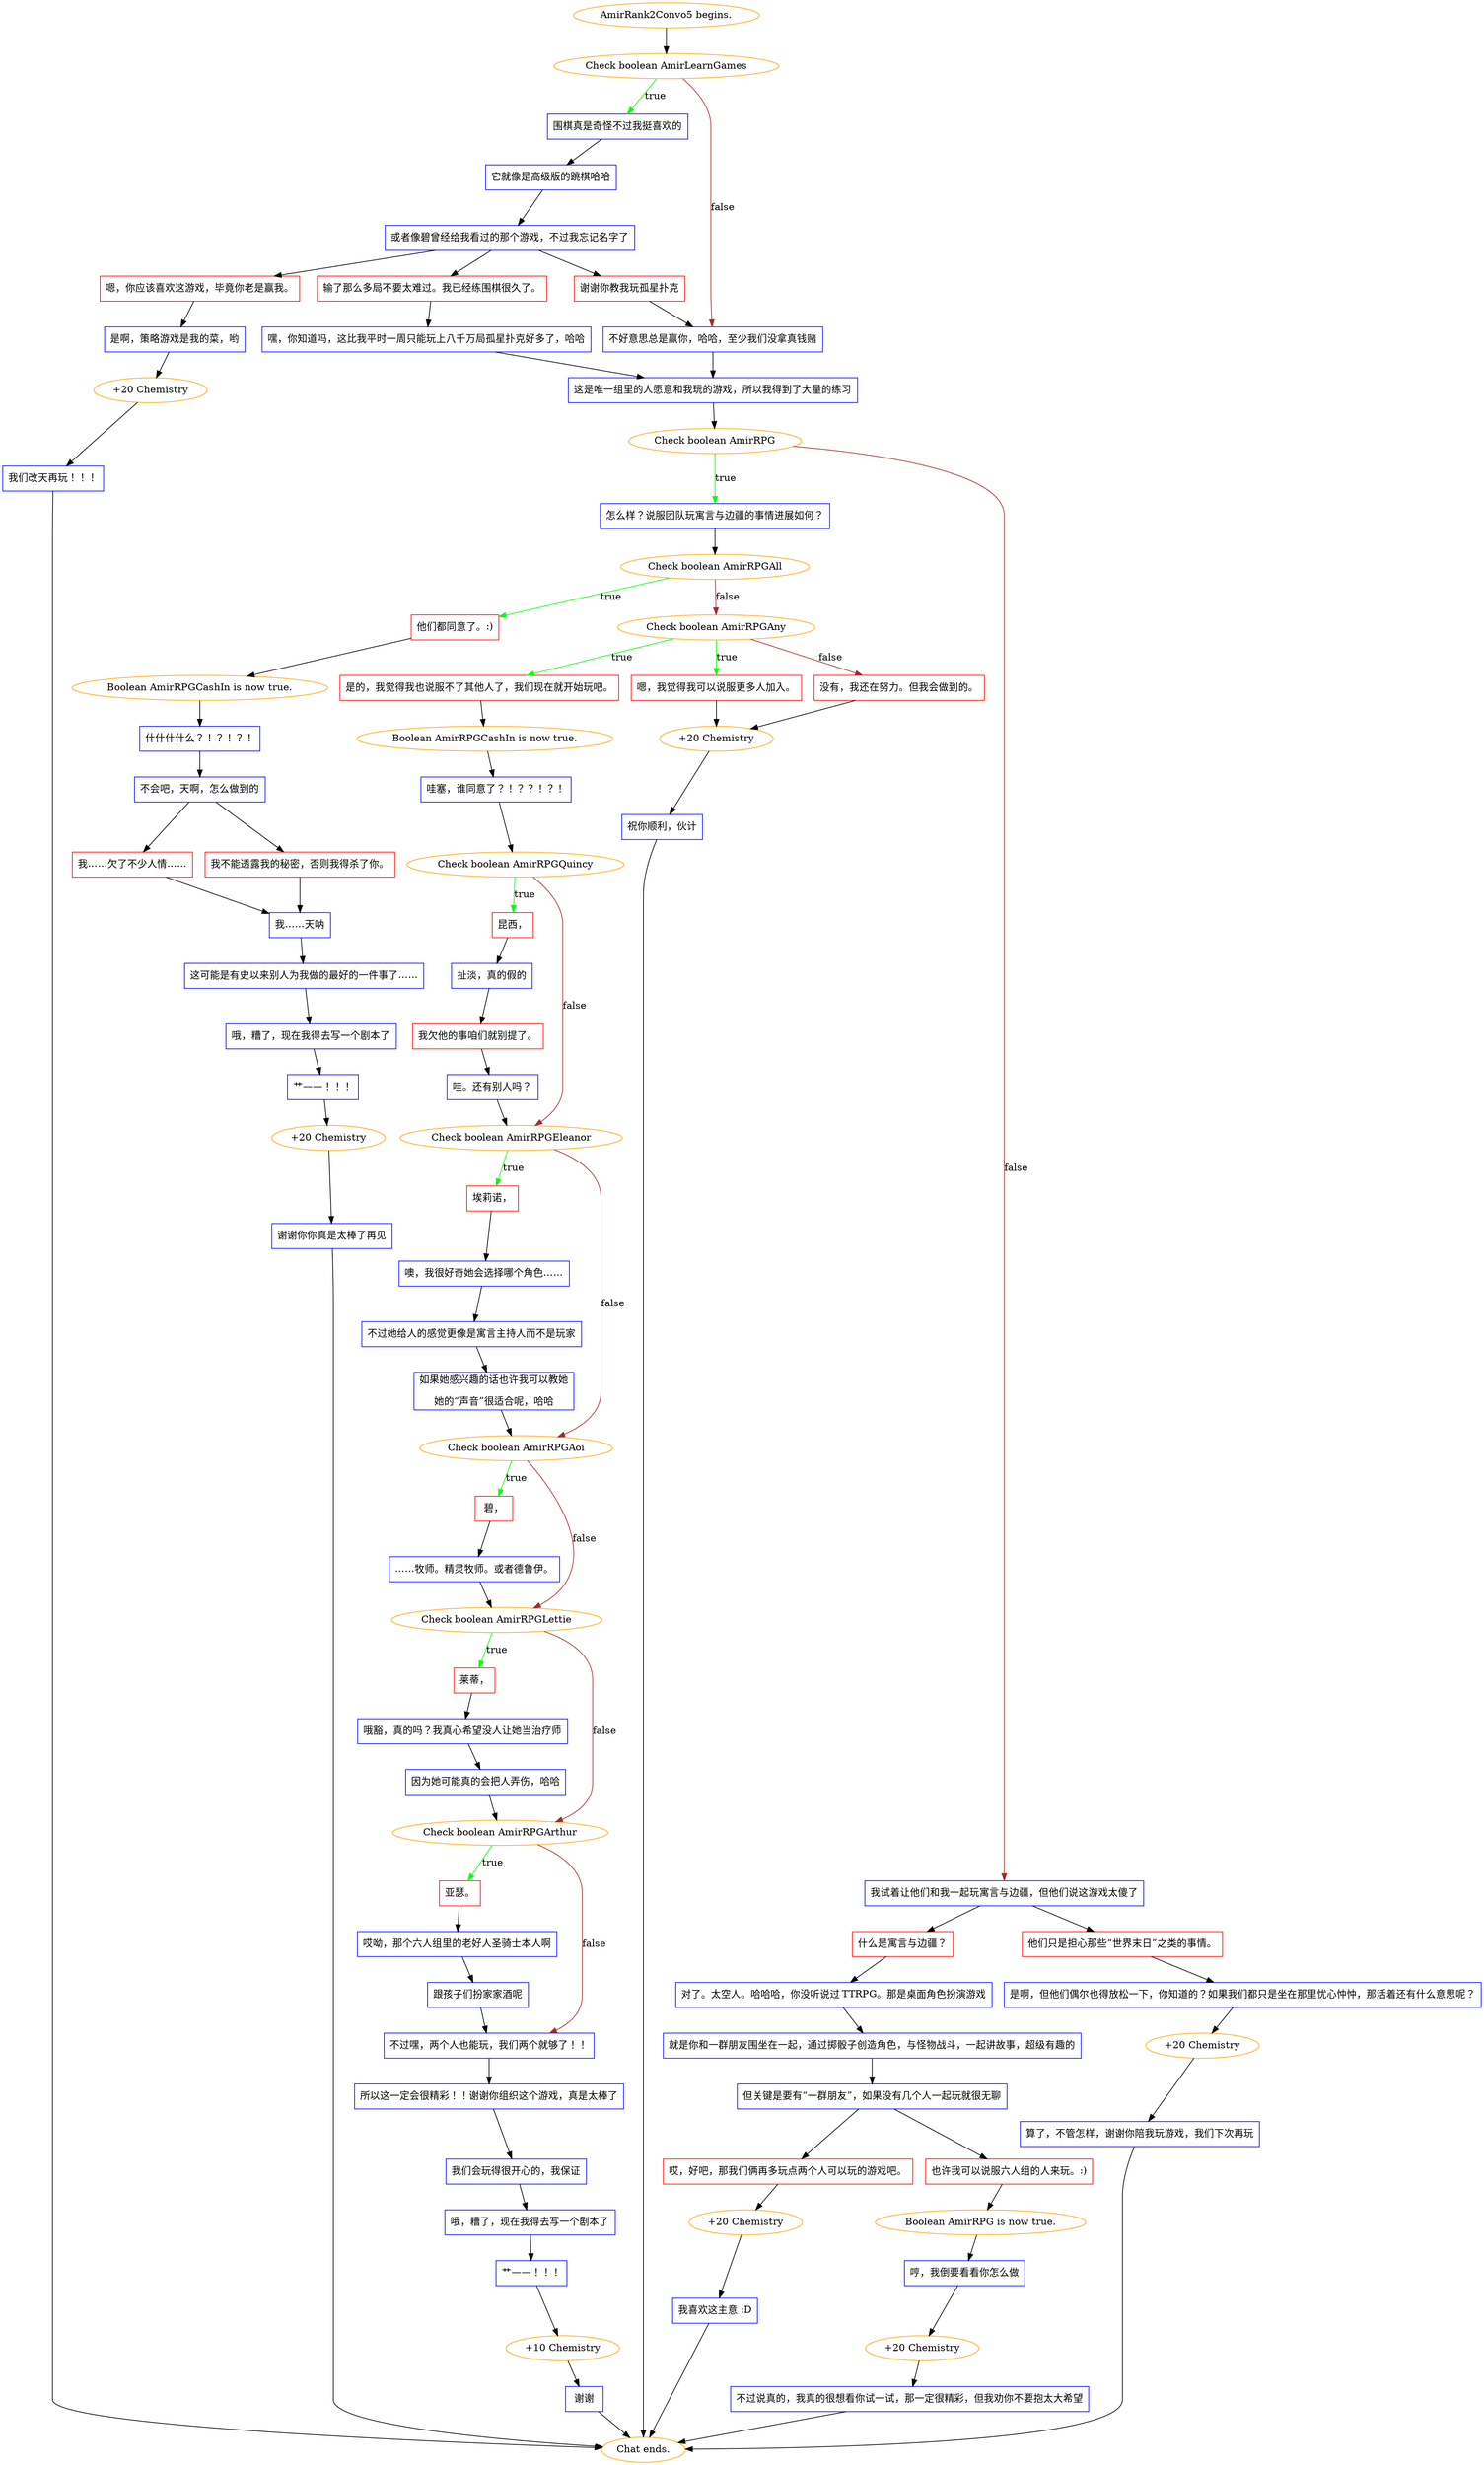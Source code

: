 digraph {
	"AmirRank2Convo5 begins." [color=orange];
		"AmirRank2Convo5 begins." -> j1963156066;
	j1963156066 [label="Check boolean AmirLearnGames",color=orange];
		j1963156066 -> j71609846 [label=true,color=green];
		j1963156066 -> j3608881218 [label=false,color=brown];
	j71609846 [label="围棋真是奇怪不过我挺喜欢的",shape=box,color=blue];
		j71609846 -> j3456305905;
	j3608881218 [label="不好意思总是赢你，哈哈，至少我们没拿真钱赌",shape=box,color=blue];
		j3608881218 -> j406632982;
	j3456305905 [label="它就像是高级版的跳棋哈哈",shape=box,color=blue];
		j3456305905 -> j1832998213;
	j406632982 [label="这是唯一组里的人愿意和我玩的游戏，所以我得到了大量的练习",shape=box,color=blue];
		j406632982 -> j2374646227;
	j1832998213 [label="或者像碧曾经给我看过的那个游戏，不过我忘记名字了",shape=box,color=blue];
		j1832998213 -> j2372787198;
		j1832998213 -> j4043217441;
		j1832998213 -> j2821099550;
	j2374646227 [label="Check boolean AmirRPG",color=orange];
		j2374646227 -> j2037198642 [label=true,color=green];
		j2374646227 -> j3614712678 [label=false,color=brown];
	j2372787198 [label="嗯，你应该喜欢这游戏，毕竟你老是赢我。",shape=box,color=red];
		j2372787198 -> j1107280676;
	j4043217441 [label="输了那么多局不要太难过。我已经练围棋很久了。",shape=box,color=red];
		j4043217441 -> j663883652;
	j2821099550 [label="谢谢你教我玩孤星扑克",shape=box,color=red];
		j2821099550 -> j3608881218;
	j2037198642 [label="怎么样？说服团队玩寓言与边疆的事情进展如何？",shape=box,color=blue];
		j2037198642 -> j2523097179;
	j3614712678 [label="我试着让他们和我一起玩寓言与边疆，但他们说这游戏太傻了",shape=box,color=blue];
		j3614712678 -> j652620285;
		j3614712678 -> j1132530502;
	j1107280676 [label="是啊，策略游戏是我的菜，哟",shape=box,color=blue];
		j1107280676 -> j2599152232;
	j663883652 [label="嘿，你知道吗，这比我平时一周只能玩上八千万局孤星扑克好多了，哈哈",shape=box,color=blue];
		j663883652 -> j406632982;
	j2523097179 [label="Check boolean AmirRPGAll",color=orange];
		j2523097179 -> j1147409687 [label=true,color=green];
		j2523097179 -> j866070678 [label=false,color=brown];
	j652620285 [label="什么是寓言与边疆？",shape=box,color=red];
		j652620285 -> j1221554172;
	j1132530502 [label="他们只是担心那些“世界末日”之类的事情。",shape=box,color=red];
		j1132530502 -> j1101171390;
	j2599152232 [label="+20 Chemistry",color=orange];
		j2599152232 -> j1557958264;
	j1147409687 [label="他们都同意了。:)",shape=box,color=red];
		j1147409687 -> j3526906799;
	j866070678 [label="Check boolean AmirRPGAny",color=orange];
		j866070678 -> j735223849 [label=true,color=green];
		j866070678 -> j3153323574 [label=true,color=green];
		j866070678 -> j9271834 [label=false,color=brown];
	j1221554172 [label="对了。太空人。哈哈哈，你没听说过 TTRPG。那是桌面角色扮演游戏",shape=box,color=blue];
		j1221554172 -> j2000146817;
	j1101171390 [label="是啊，但他们偶尔也得放松一下，你知道的？如果我们都只是坐在那里忧心忡忡，那活着还有什么意思呢？",shape=box,color=blue];
		j1101171390 -> j1638783572;
	j1557958264 [label="我们改天再玩！！！",shape=box,color=blue];
		j1557958264 -> "Chat ends.";
	j3526906799 [label="Boolean AmirRPGCashIn is now true.",color=orange];
		j3526906799 -> j2782777067;
	j735223849 [label="是的，我觉得我也说服不了其他人了，我们现在就开始玩吧。",shape=box,color=red];
		j735223849 -> j932665859;
	j3153323574 [label="嗯，我觉得我可以说服更多人加入。",shape=box,color=red];
		j3153323574 -> j987514148;
	j9271834 [label="没有，我还在努力。但我会做到的。",shape=box,color=red];
		j9271834 -> j987514148;
	j2000146817 [label="就是你和一群朋友围坐在一起，通过掷骰子创造角色，与怪物战斗，一起讲故事，超级有趣的",shape=box,color=blue];
		j2000146817 -> j241431153;
	j1638783572 [label="+20 Chemistry",color=orange];
		j1638783572 -> j3312373598;
	"Chat ends." [color=orange];
	j2782777067 [label="什什什什么？！？！？！",shape=box,color=blue];
		j2782777067 -> j3587238454;
	j932665859 [label="Boolean AmirRPGCashIn is now true.",color=orange];
		j932665859 -> j4027685678;
	j987514148 [label="+20 Chemistry",color=orange];
		j987514148 -> j3590766784;
	j241431153 [label="但关键是要有“一群朋友”，如果没有几个人一起玩就很无聊",shape=box,color=blue];
		j241431153 -> j443039876;
		j241431153 -> j3626617584;
	j3312373598 [label="算了，不管怎样，谢谢你陪我玩游戏，我们下次再玩",shape=box,color=blue];
		j3312373598 -> "Chat ends.";
	j3587238454 [label="不会吧，天啊，怎么做到的",shape=box,color=blue];
		j3587238454 -> j2077827624;
		j3587238454 -> j3016737998;
	j4027685678 [label="哇塞，谁同意了？！？？！？！",shape=box,color=blue];
		j4027685678 -> j3303602969;
	j3590766784 [label="祝你顺利，伙计",shape=box,color=blue];
		j3590766784 -> "Chat ends.";
	j443039876 [label="哎，好吧，那我们俩再多玩点两个人可以玩的游戏吧。",shape=box,color=red];
		j443039876 -> j1357173004;
	j3626617584 [label="也许我可以说服六人组的人来玩。:)",shape=box,color=red];
		j3626617584 -> j3436481441;
	j2077827624 [label="我……欠了不少人情……",shape=box,color=red];
		j2077827624 -> j1067615172;
	j3016737998 [label="我不能透露我的秘密，否则我得杀了你。",shape=box,color=red];
		j3016737998 -> j1067615172;
	j3303602969 [label="Check boolean AmirRPGQuincy",color=orange];
		j3303602969 -> j4020904637 [label=true,color=green];
		j3303602969 -> j3631036233 [label=false,color=brown];
	j1357173004 [label="+20 Chemistry",color=orange];
		j1357173004 -> j3589519541;
	j3436481441 [label="Boolean AmirRPG is now true.",color=orange];
		j3436481441 -> j4093754936;
	j1067615172 [label="我……天呐",shape=box,color=blue];
		j1067615172 -> j1162461926;
	j4020904637 [label="昆西，",shape=box,color=red];
		j4020904637 -> j2998165115;
	j3631036233 [label="Check boolean AmirRPGEleanor",color=orange];
		j3631036233 -> j2389195723 [label=true,color=green];
		j3631036233 -> j266417375 [label=false,color=brown];
	j3589519541 [label="我喜欢这主意 :D",shape=box,color=blue];
		j3589519541 -> "Chat ends.";
	j4093754936 [label="哼，我倒要看看你怎么做",shape=box,color=blue];
		j4093754936 -> j3094218918;
	j1162461926 [label="这可能是有史以来别人为我做的最好的一件事了……",shape=box,color=blue];
		j1162461926 -> j2678033592;
	j2998165115 [label="扯淡，真的假的",shape=box,color=blue];
		j2998165115 -> j2190646625;
	j2389195723 [label="埃莉诺，",shape=box,color=red];
		j2389195723 -> j1636513337;
	j266417375 [label="Check boolean AmirRPGAoi",color=orange];
		j266417375 -> j2805088936 [label=true,color=green];
		j266417375 -> j2939229246 [label=false,color=brown];
	j3094218918 [label="+20 Chemistry",color=orange];
		j3094218918 -> j2053010768;
	j2678033592 [label="哦，糟了，现在我得去写一个剧本了",shape=box,color=blue];
		j2678033592 -> j144124211;
	j2190646625 [label="我欠他的事咱们就别提了。",shape=box,color=red];
		j2190646625 -> j3830909992;
	j1636513337 [label="噢，我很好奇她会选择哪个角色……",shape=box,color=blue];
		j1636513337 -> j84036518;
	j2805088936 [label="碧，",shape=box,color=red];
		j2805088936 -> j2425986813;
	j2939229246 [label="Check boolean AmirRPGLettie",color=orange];
		j2939229246 -> j3430424185 [label=true,color=green];
		j2939229246 -> j753438550 [label=false,color=brown];
	j2053010768 [label="不过说真的，我真的很想看你试一试，那一定很精彩，但我劝你不要抱太大希望",shape=box,color=blue];
		j2053010768 -> "Chat ends.";
	j144124211 [label="艹——！！！",shape=box,color=blue];
		j144124211 -> j2619336843;
	j3830909992 [label="哇。还有别人吗？",shape=box,color=blue];
		j3830909992 -> j3631036233;
	j84036518 [label="不过她给人的感觉更像是寓言主持人而不是玩家",shape=box,color=blue];
		j84036518 -> j4282421661;
	j2425986813 [label="……牧师。精灵牧师。或者德鲁伊。",shape=box,color=blue];
		j2425986813 -> j2939229246;
	j3430424185 [label="莱蒂，",shape=box,color=red];
		j3430424185 -> j3482384636;
	j753438550 [label="Check boolean AmirRPGArthur",color=orange];
		j753438550 -> j1793666054 [label=true,color=green];
		j753438550 -> j2301554988 [label=false,color=brown];
	j2619336843 [label="+20 Chemistry",color=orange];
		j2619336843 -> j397581813;
	j4282421661 [label="如果她感兴趣的话也许我可以教她
她的“声音”很适合呢，哈哈",shape=box,color=blue];
		j4282421661 -> j266417375;
	j3482384636 [label="哦豁，真的吗？我真心希望没人让她当治疗师",shape=box,color=blue];
		j3482384636 -> j2704668532;
	j1793666054 [label="亚瑟。",shape=box,color=red];
		j1793666054 -> j2007003044;
	j2301554988 [label="不过嘿，两个人也能玩，我们两个就够了！！",shape=box,color=blue];
		j2301554988 -> j393737817;
	j397581813 [label="谢谢你你真是太棒了再见",shape=box,color=blue];
		j397581813 -> "Chat ends.";
	j2704668532 [label="因为她可能真的会把人弄伤，哈哈",shape=box,color=blue];
		j2704668532 -> j753438550;
	j2007003044 [label="哎呦，那个六人组里的老好人圣骑士本人啊",shape=box,color=blue];
		j2007003044 -> j2780642374;
	j393737817 [label="所以这一定会很精彩！！谢谢你组织这个游戏，真是太棒了",shape=box,color=blue];
		j393737817 -> j3432117016;
	j2780642374 [label="跟孩子们扮家家酒呢",shape=box,color=blue];
		j2780642374 -> j2301554988;
	j3432117016 [label="我们会玩得很开心的，我保证",shape=box,color=blue];
		j3432117016 -> j4280867352;
	j4280867352 [label="哦，糟了，现在我得去写一个剧本了",shape=box,color=blue];
		j4280867352 -> j3495287028;
	j3495287028 [label="艹——！！！",shape=box,color=blue];
		j3495287028 -> j1956754826;
	j1956754826 [label="+10 Chemistry",color=orange];
		j1956754826 -> j2968550321;
	j2968550321 [label="谢谢",shape=box,color=blue];
		j2968550321 -> "Chat ends.";
}